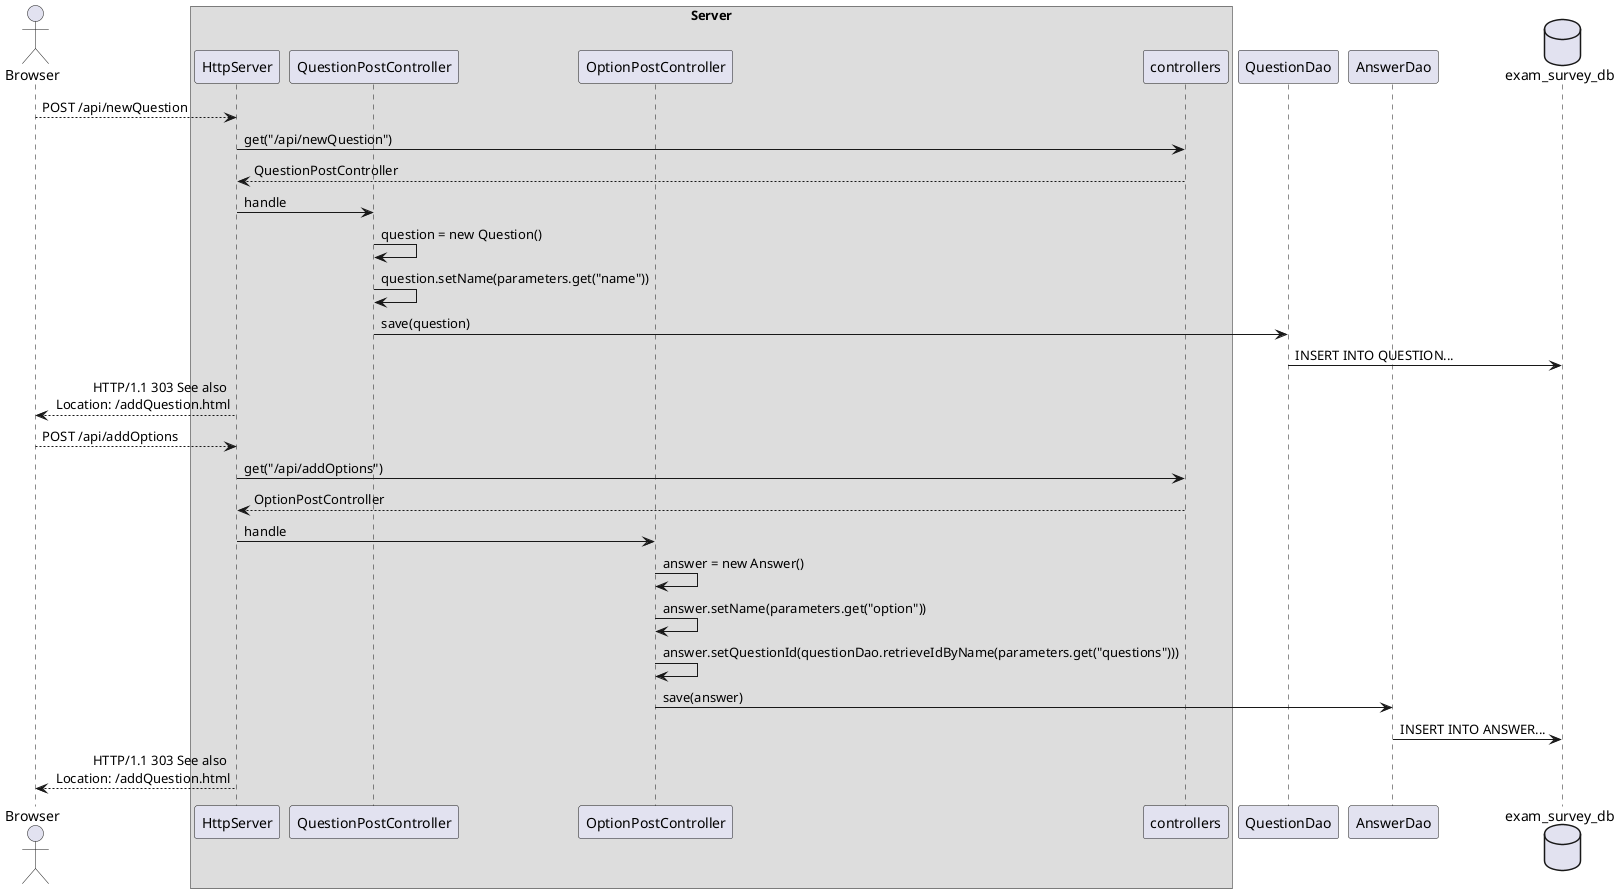 @startuml

actor Browser
box Server
participant HttpServer
participant QuestionPostController
participant OptionPostController
participant controllers
end box
participant QuestionDao
participant AnswerDao
database exam_survey_db

Browser --> HttpServer: POST /api/newQuestion
HttpServer -> controllers: get("/api/newQuestion")
HttpServer <-- controllers: QuestionPostController
HttpServer -> QuestionPostController: handle
QuestionPostController -> QuestionPostController: question = new Question()
QuestionPostController -> QuestionPostController: question.setName(parameters.get("name"))
QuestionPostController -> QuestionDao: save(question)
QuestionDao -> exam_survey_db: INSERT INTO QUESTION...
Browser <-- HttpServer: HTTP/1.1 303 See also \r Location: /addQuestion.html
Browser --> HttpServer: POST /api/addOptions
HttpServer -> controllers: get("/api/addOptions")
HttpServer <-- controllers: OptionPostController
HttpServer -> OptionPostController: handle
OptionPostController -> OptionPostController: answer = new Answer()
OptionPostController -> OptionPostController: answer.setName(parameters.get("option"))
OptionPostController -> OptionPostController: answer.setQuestionId(questionDao.retrieveIdByName(parameters.get("questions")))
OptionPostController -> AnswerDao: save(answer)
AnswerDao -> exam_survey_db: INSERT INTO ANSWER...
Browser <-- HttpServer: HTTP/1.1 303 See also \r Location: /addQuestion.html


@enduml